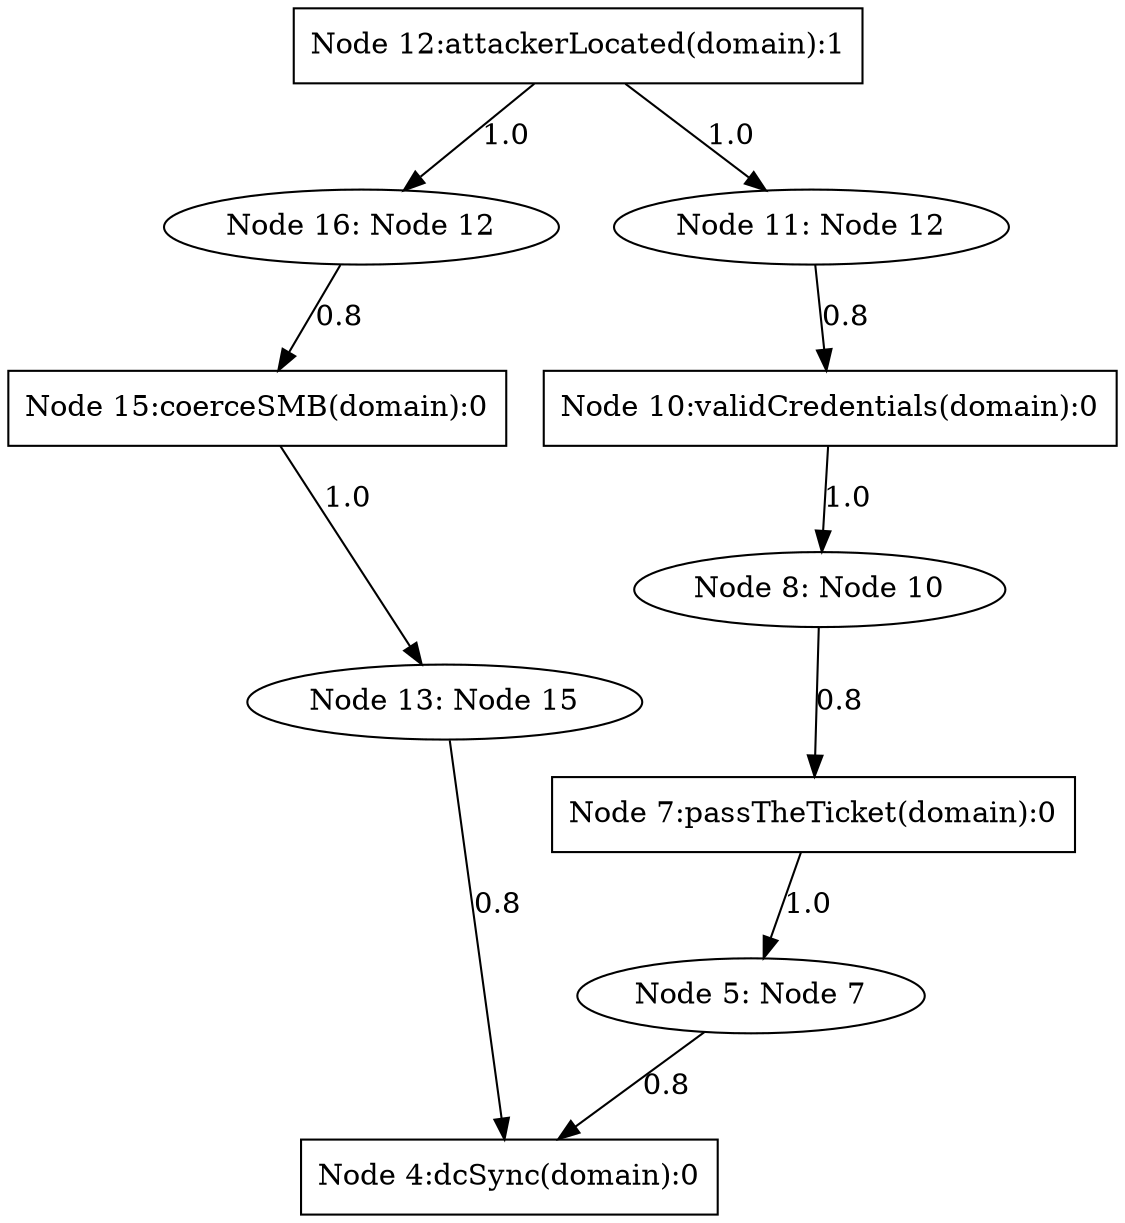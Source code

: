 strict digraph G {
  1 [ label="Node 16: Node 12" shape="ellipse" nodeType="AND" probArray="1.0" ];
  2 [ label="Node 15:coerceSMB(domain):0" shape="box" nodeType="OR" probArray="0.8" ];
  3 [ label="Node 13: Node 15" shape="ellipse" nodeType="AND" probArray="1.0" ];
  4 [ label="Node 12:attackerLocated(domain):1" shape="box" nodeType="AND" probArray="1.0" ];
  5 [ label="Node 11: Node 12" shape="ellipse" nodeType="AND" probArray="1.0" ];
  6 [ label="Node 10:validCredentials(domain):0" shape="box" nodeType="OR" probArray="0.8" ];
  7 [ label="Node 8: Node 10" shape="ellipse" nodeType="AND" probArray="1.0" ];
  8 [ label="Node 7:passTheTicket(domain):0" shape="box" nodeType="OR" probArray="0.8" ];
  9 [ label="Node 5: Node 7" shape="ellipse" nodeType="AND" probArray="1.0" ];
  10 [ label="Node 4:dcSync(domain):0" shape="box" nodeType="OR" probArray="0.8 0.8" ];
  9 -> 10 [ label="0.8" color="black" ];
  8 -> 9 [ label="1.0" color="black" ];
  7 -> 8 [ label="0.8" color="black" ];
  6 -> 7 [ label="1.0" color="black" ];
  5 -> 6 [ label="0.8" color="black" ];
  4 -> 5 [ label="1.0" color="black" ];
  4 -> 1 [ label="1.0" color="black" ];
  3 -> 10 [ label="0.8" color="black" ];
  2 -> 3 [ label="1.0" color="black" ];
  1 -> 2 [ label="0.8" color="black" ];
}
